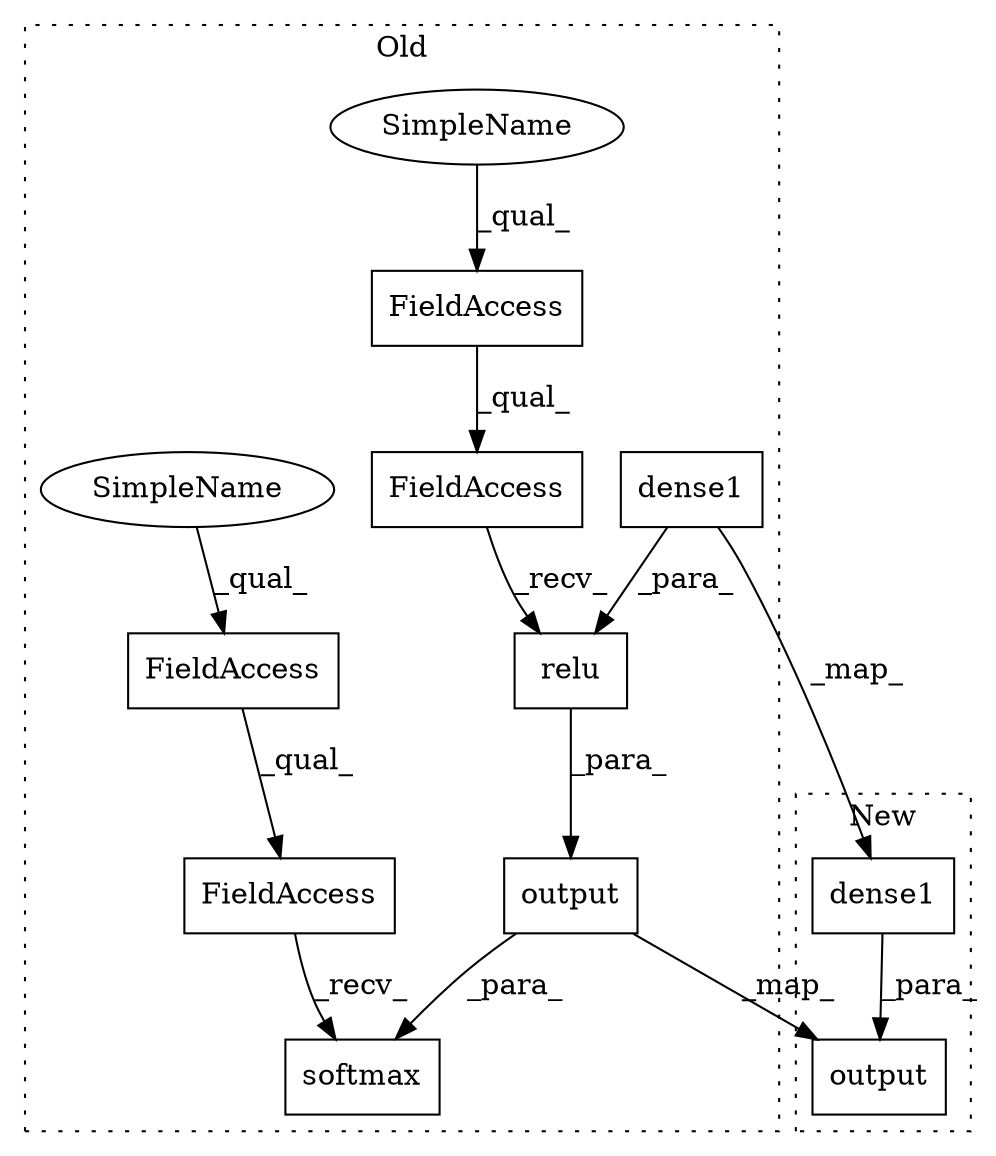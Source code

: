 digraph G {
subgraph cluster0 {
1 [label="output" a="32" s="1103,1111" l="7,1" shape="box"];
4 [label="dense1" a="32" s="1052,1060" l="7,1" shape="box"];
5 [label="softmax" a="32" s="1090,1112" l="8,1" shape="box"];
6 [label="FieldAccess" a="22" s="1070" l="19" shape="box"];
7 [label="FieldAccess" a="22" s="1070" l="8" shape="box"];
8 [label="FieldAccess" a="22" s="1022" l="8" shape="box"];
9 [label="FieldAccess" a="22" s="1022" l="19" shape="box"];
10 [label="relu" a="32" s="1042,1061" l="5,1" shape="box"];
11 [label="SimpleName" a="42" s="1070" l="5" shape="ellipse"];
12 [label="SimpleName" a="42" s="1022" l="5" shape="ellipse"];
label = "Old";
style="dotted";
}
subgraph cluster1 {
2 [label="output" a="32" s="12101,12109" l="7,1" shape="box"];
3 [label="dense1" a="32" s="12079,12087" l="7,1" shape="box"];
label = "New";
style="dotted";
}
1 -> 2 [label="_map_"];
1 -> 5 [label="_para_"];
3 -> 2 [label="_para_"];
4 -> 3 [label="_map_"];
4 -> 10 [label="_para_"];
6 -> 5 [label="_recv_"];
7 -> 6 [label="_qual_"];
8 -> 9 [label="_qual_"];
9 -> 10 [label="_recv_"];
10 -> 1 [label="_para_"];
11 -> 7 [label="_qual_"];
12 -> 8 [label="_qual_"];
}